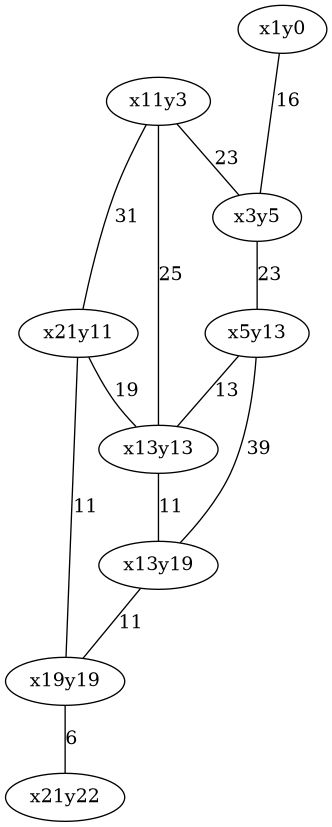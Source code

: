@startdot
strict graph G {
{rank=source x1y0}
{rank=sink x21y22}
x11y3 -- x21y11 [label = 31]
x11y3 -- x13y13 [label = 25]
x11y3 -- x3y5 [label = 23]
x3y5 -- x1y0 [label = 16]
x3y5 -- x11y3 [label = 23]
x3y5 -- x5y13 [label = 23]
x21y11 -- x11y3 [label = 31]
x21y11 -- x19y19 [label = 11]
x21y11 -- x13y13 [label = 19]
x5y13 -- x3y5 [label = 23]
x5y13 -- x13y13 [label = 13]
x5y13 -- x13y19 [label = 39]
x13y13 -- x11y3 [label = 25]
x13y13 -- x21y11 [label = 19]
x13y13 -- x13y19 [label = 11]
x13y13 -- x5y13 [label = 13]
x13y19 -- x13y13 [label = 11]
x13y19 -- x19y19 [label = 11]
x13y19 -- x5y13 [label = 39]
x19y19 -- x21y11 [label = 11]
x19y19 -- x21y22 [label = 6]
x19y19 -- x13y19 [label = 11]
x1y0 -- x3y5 [label = 16]
x21y22 -- x19y19 [label = 6]
}
@enddot